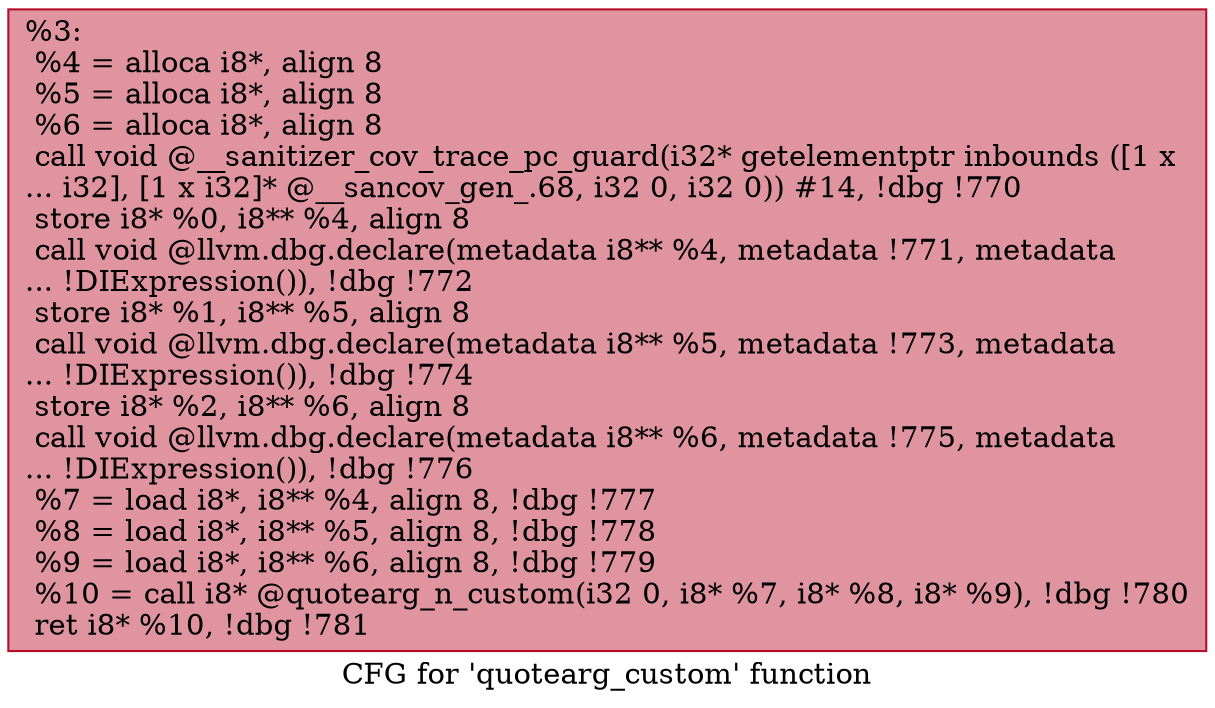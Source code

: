 digraph "CFG for 'quotearg_custom' function" {
	label="CFG for 'quotearg_custom' function";

	Node0x5555558de610 [shape=record,color="#b70d28ff", style=filled, fillcolor="#b70d2870",label="{%3:\l  %4 = alloca i8*, align 8\l  %5 = alloca i8*, align 8\l  %6 = alloca i8*, align 8\l  call void @__sanitizer_cov_trace_pc_guard(i32* getelementptr inbounds ([1 x\l... i32], [1 x i32]* @__sancov_gen_.68, i32 0, i32 0)) #14, !dbg !770\l  store i8* %0, i8** %4, align 8\l  call void @llvm.dbg.declare(metadata i8** %4, metadata !771, metadata\l... !DIExpression()), !dbg !772\l  store i8* %1, i8** %5, align 8\l  call void @llvm.dbg.declare(metadata i8** %5, metadata !773, metadata\l... !DIExpression()), !dbg !774\l  store i8* %2, i8** %6, align 8\l  call void @llvm.dbg.declare(metadata i8** %6, metadata !775, metadata\l... !DIExpression()), !dbg !776\l  %7 = load i8*, i8** %4, align 8, !dbg !777\l  %8 = load i8*, i8** %5, align 8, !dbg !778\l  %9 = load i8*, i8** %6, align 8, !dbg !779\l  %10 = call i8* @quotearg_n_custom(i32 0, i8* %7, i8* %8, i8* %9), !dbg !780\l  ret i8* %10, !dbg !781\l}"];
}
